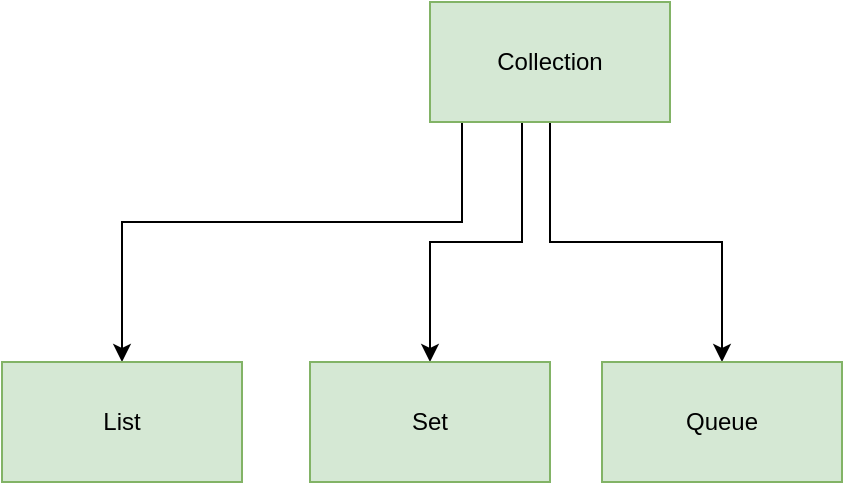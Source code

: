<mxfile version="13.7.1" type="github">
  <diagram id="896UcBRLw2e_vGCE1Ktr" name="第 1 页">
    <mxGraphModel dx="1038" dy="580" grid="1" gridSize="10" guides="1" tooltips="1" connect="1" arrows="1" fold="1" page="1" pageScale="1" pageWidth="827" pageHeight="1169" math="0" shadow="0">
      <root>
        <mxCell id="0" />
        <mxCell id="1" parent="0" />
        <mxCell id="9d8WpRXyC0yOuNxem08t-4" value="" style="edgeStyle=orthogonalEdgeStyle;rounded=0;orthogonalLoop=1;jettySize=auto;html=1;" edge="1" parent="1" source="9d8WpRXyC0yOuNxem08t-1" target="9d8WpRXyC0yOuNxem08t-2">
          <mxGeometry relative="1" as="geometry">
            <Array as="points">
              <mxPoint x="370" y="190" />
              <mxPoint x="200" y="190" />
            </Array>
          </mxGeometry>
        </mxCell>
        <mxCell id="9d8WpRXyC0yOuNxem08t-8" value="" style="edgeStyle=orthogonalEdgeStyle;rounded=0;orthogonalLoop=1;jettySize=auto;html=1;" edge="1" parent="1" source="9d8WpRXyC0yOuNxem08t-1" target="9d8WpRXyC0yOuNxem08t-7">
          <mxGeometry relative="1" as="geometry">
            <Array as="points">
              <mxPoint x="400" y="200" />
              <mxPoint x="354" y="200" />
            </Array>
          </mxGeometry>
        </mxCell>
        <mxCell id="9d8WpRXyC0yOuNxem08t-10" value="" style="edgeStyle=orthogonalEdgeStyle;rounded=0;orthogonalLoop=1;jettySize=auto;html=1;" edge="1" parent="1" source="9d8WpRXyC0yOuNxem08t-1" target="9d8WpRXyC0yOuNxem08t-9">
          <mxGeometry relative="1" as="geometry" />
        </mxCell>
        <mxCell id="9d8WpRXyC0yOuNxem08t-1" value="Collection" style="rounded=0;whiteSpace=wrap;html=1;fillColor=#d5e8d4;strokeColor=#82b366;" vertex="1" parent="1">
          <mxGeometry x="354" y="80" width="120" height="60" as="geometry" />
        </mxCell>
        <mxCell id="9d8WpRXyC0yOuNxem08t-2" value="List" style="rounded=0;whiteSpace=wrap;html=1;fillColor=#d5e8d4;strokeColor=#82b366;" vertex="1" parent="1">
          <mxGeometry x="140" y="260" width="120" height="60" as="geometry" />
        </mxCell>
        <mxCell id="9d8WpRXyC0yOuNxem08t-7" value="Set" style="rounded=0;whiteSpace=wrap;html=1;fillColor=#d5e8d4;strokeColor=#82b366;" vertex="1" parent="1">
          <mxGeometry x="294" y="260" width="120" height="60" as="geometry" />
        </mxCell>
        <mxCell id="9d8WpRXyC0yOuNxem08t-9" value="Queue" style="rounded=0;whiteSpace=wrap;html=1;fillColor=#d5e8d4;strokeColor=#82b366;" vertex="1" parent="1">
          <mxGeometry x="440" y="260" width="120" height="60" as="geometry" />
        </mxCell>
      </root>
    </mxGraphModel>
  </diagram>
</mxfile>
